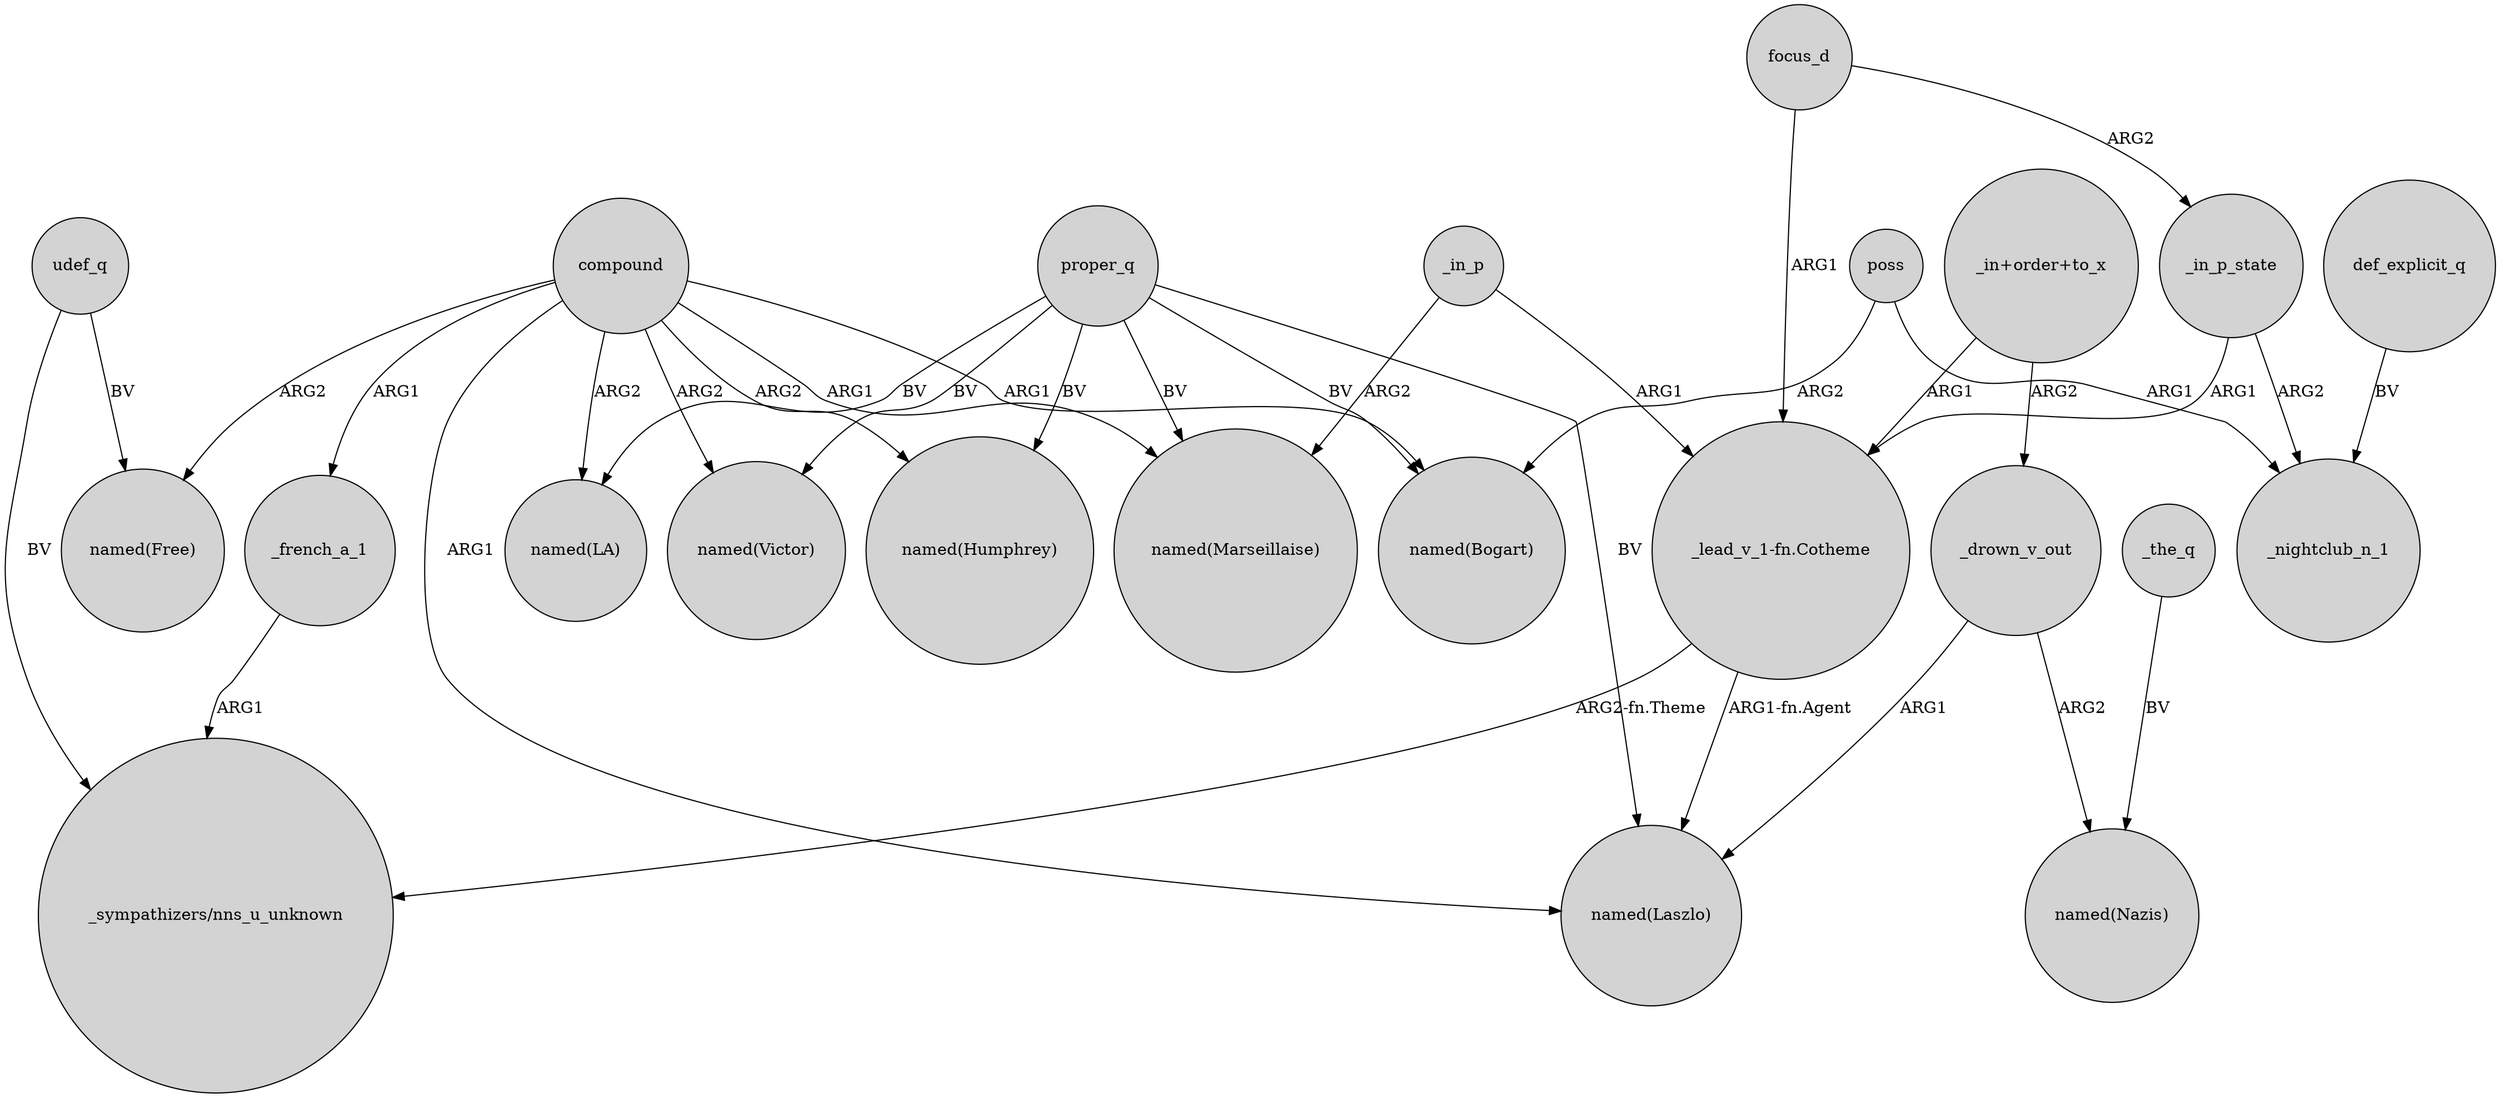digraph {
	node [shape=circle style=filled]
	poss -> _nightclub_n_1 [label=ARG1]
	udef_q -> "named(Free)" [label=BV]
	compound -> "named(Laszlo)" [label=ARG1]
	"_in+order+to_x" -> "_lead_v_1-fn.Cotheme" [label=ARG1]
	"_in+order+to_x" -> _drown_v_out [label=ARG2]
	proper_q -> "named(Humphrey)" [label=BV]
	proper_q -> "named(LA)" [label=BV]
	compound -> "named(LA)" [label=ARG2]
	udef_q -> "_sympathizers/nns_u_unknown" [label=BV]
	focus_d -> _in_p_state [label=ARG2]
	focus_d -> "_lead_v_1-fn.Cotheme" [label=ARG1]
	compound -> "named(Free)" [label=ARG2]
	_drown_v_out -> "named(Nazis)" [label=ARG2]
	def_explicit_q -> _nightclub_n_1 [label=BV]
	_french_a_1 -> "_sympathizers/nns_u_unknown" [label=ARG1]
	proper_q -> "named(Bogart)" [label=BV]
	proper_q -> "named(Marseillaise)" [label=BV]
	_in_p -> "named(Marseillaise)" [label=ARG2]
	proper_q -> "named(Laszlo)" [label=BV]
	proper_q -> "named(Victor)" [label=BV]
	compound -> "named(Bogart)" [label=ARG1]
	compound -> _french_a_1 [label=ARG1]
	_drown_v_out -> "named(Laszlo)" [label=ARG1]
	compound -> "named(Victor)" [label=ARG2]
	_in_p -> "_lead_v_1-fn.Cotheme" [label=ARG1]
	compound -> "named(Humphrey)" [label=ARG2]
	"_lead_v_1-fn.Cotheme" -> "_sympathizers/nns_u_unknown" [label="ARG2-fn.Theme"]
	_in_p_state -> _nightclub_n_1 [label=ARG2]
	compound -> "named(Marseillaise)" [label=ARG1]
	_the_q -> "named(Nazis)" [label=BV]
	_in_p_state -> "_lead_v_1-fn.Cotheme" [label=ARG1]
	poss -> "named(Bogart)" [label=ARG2]
	"_lead_v_1-fn.Cotheme" -> "named(Laszlo)" [label="ARG1-fn.Agent"]
}
